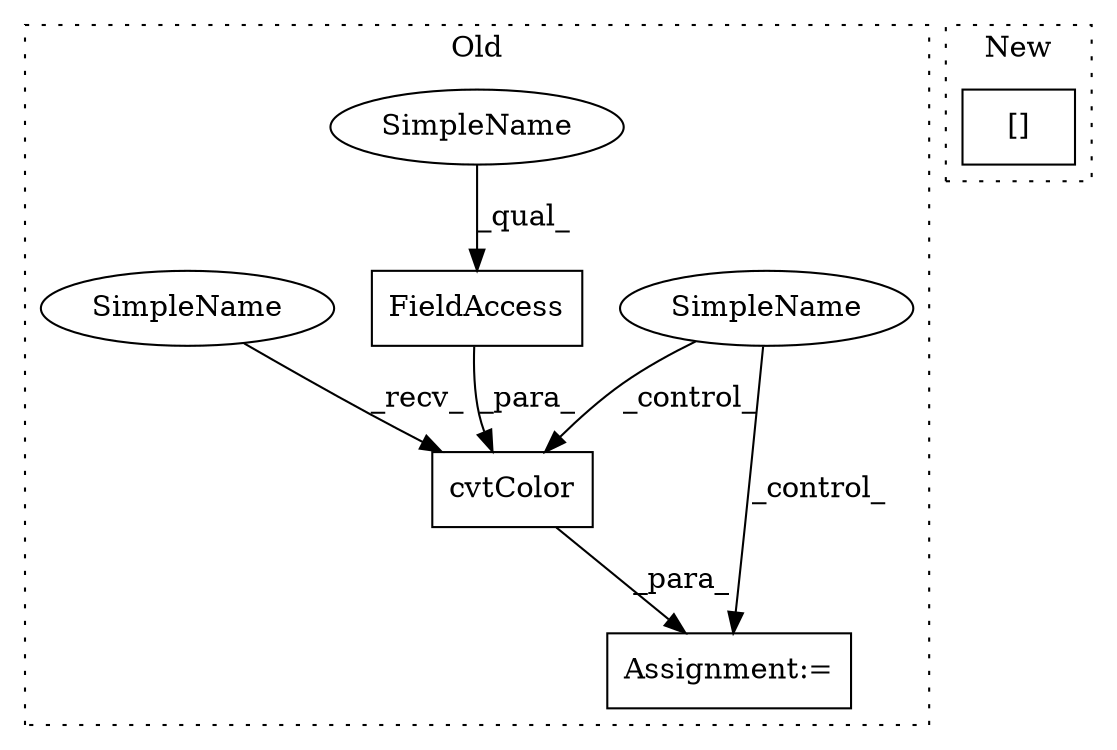 digraph G {
subgraph cluster0 {
1 [label="cvtColor" a="32" s="3445,3477" l="9,1" shape="box"];
3 [label="FieldAccess" a="22" s="3459" l="18" shape="box"];
4 [label="Assignment:=" a="7" s="3440" l="1" shape="box"];
5 [label="SimpleName" a="42" s="" l="" shape="ellipse"];
6 [label="SimpleName" a="42" s="3459" l="3" shape="ellipse"];
7 [label="SimpleName" a="42" s="3441" l="3" shape="ellipse"];
label = "Old";
style="dotted";
}
subgraph cluster1 {
2 [label="[]" a="2" s="2941,2949" l="7,1" shape="box"];
label = "New";
style="dotted";
}
1 -> 4 [label="_para_"];
3 -> 1 [label="_para_"];
5 -> 4 [label="_control_"];
5 -> 1 [label="_control_"];
6 -> 3 [label="_qual_"];
7 -> 1 [label="_recv_"];
}